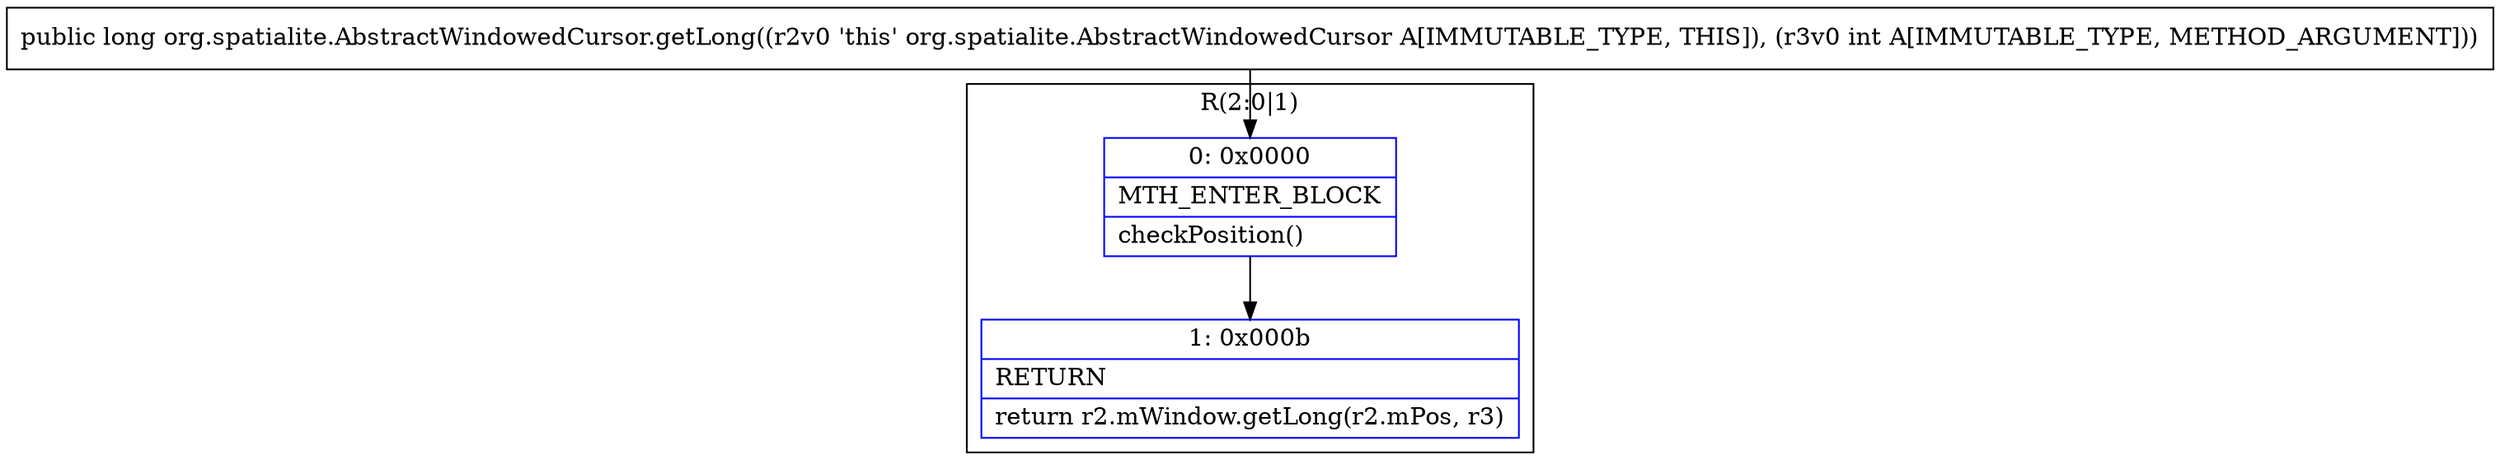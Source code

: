 digraph "CFG fororg.spatialite.AbstractWindowedCursor.getLong(I)J" {
subgraph cluster_Region_943428111 {
label = "R(2:0|1)";
node [shape=record,color=blue];
Node_0 [shape=record,label="{0\:\ 0x0000|MTH_ENTER_BLOCK\l|checkPosition()\l}"];
Node_1 [shape=record,label="{1\:\ 0x000b|RETURN\l|return r2.mWindow.getLong(r2.mPos, r3)\l}"];
}
MethodNode[shape=record,label="{public long org.spatialite.AbstractWindowedCursor.getLong((r2v0 'this' org.spatialite.AbstractWindowedCursor A[IMMUTABLE_TYPE, THIS]), (r3v0 int A[IMMUTABLE_TYPE, METHOD_ARGUMENT])) }"];
MethodNode -> Node_0;
Node_0 -> Node_1;
}

